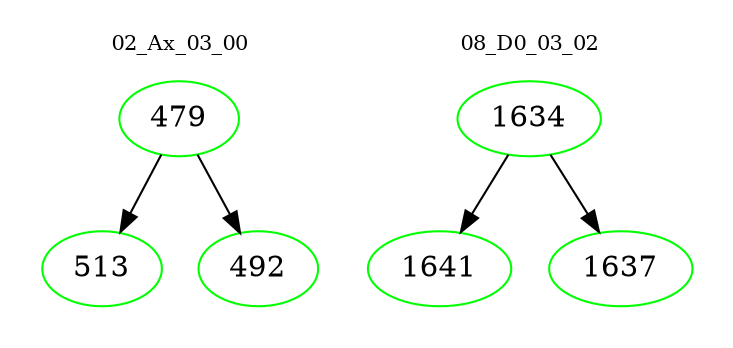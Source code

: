 digraph{
subgraph cluster_0 {
color = white
label = "02_Ax_03_00";
fontsize=10;
T0_479 [label="479", color="green"]
T0_479 -> T0_513 [color="black"]
T0_513 [label="513", color="green"]
T0_479 -> T0_492 [color="black"]
T0_492 [label="492", color="green"]
}
subgraph cluster_1 {
color = white
label = "08_D0_03_02";
fontsize=10;
T1_1634 [label="1634", color="green"]
T1_1634 -> T1_1641 [color="black"]
T1_1641 [label="1641", color="green"]
T1_1634 -> T1_1637 [color="black"]
T1_1637 [label="1637", color="green"]
}
}
